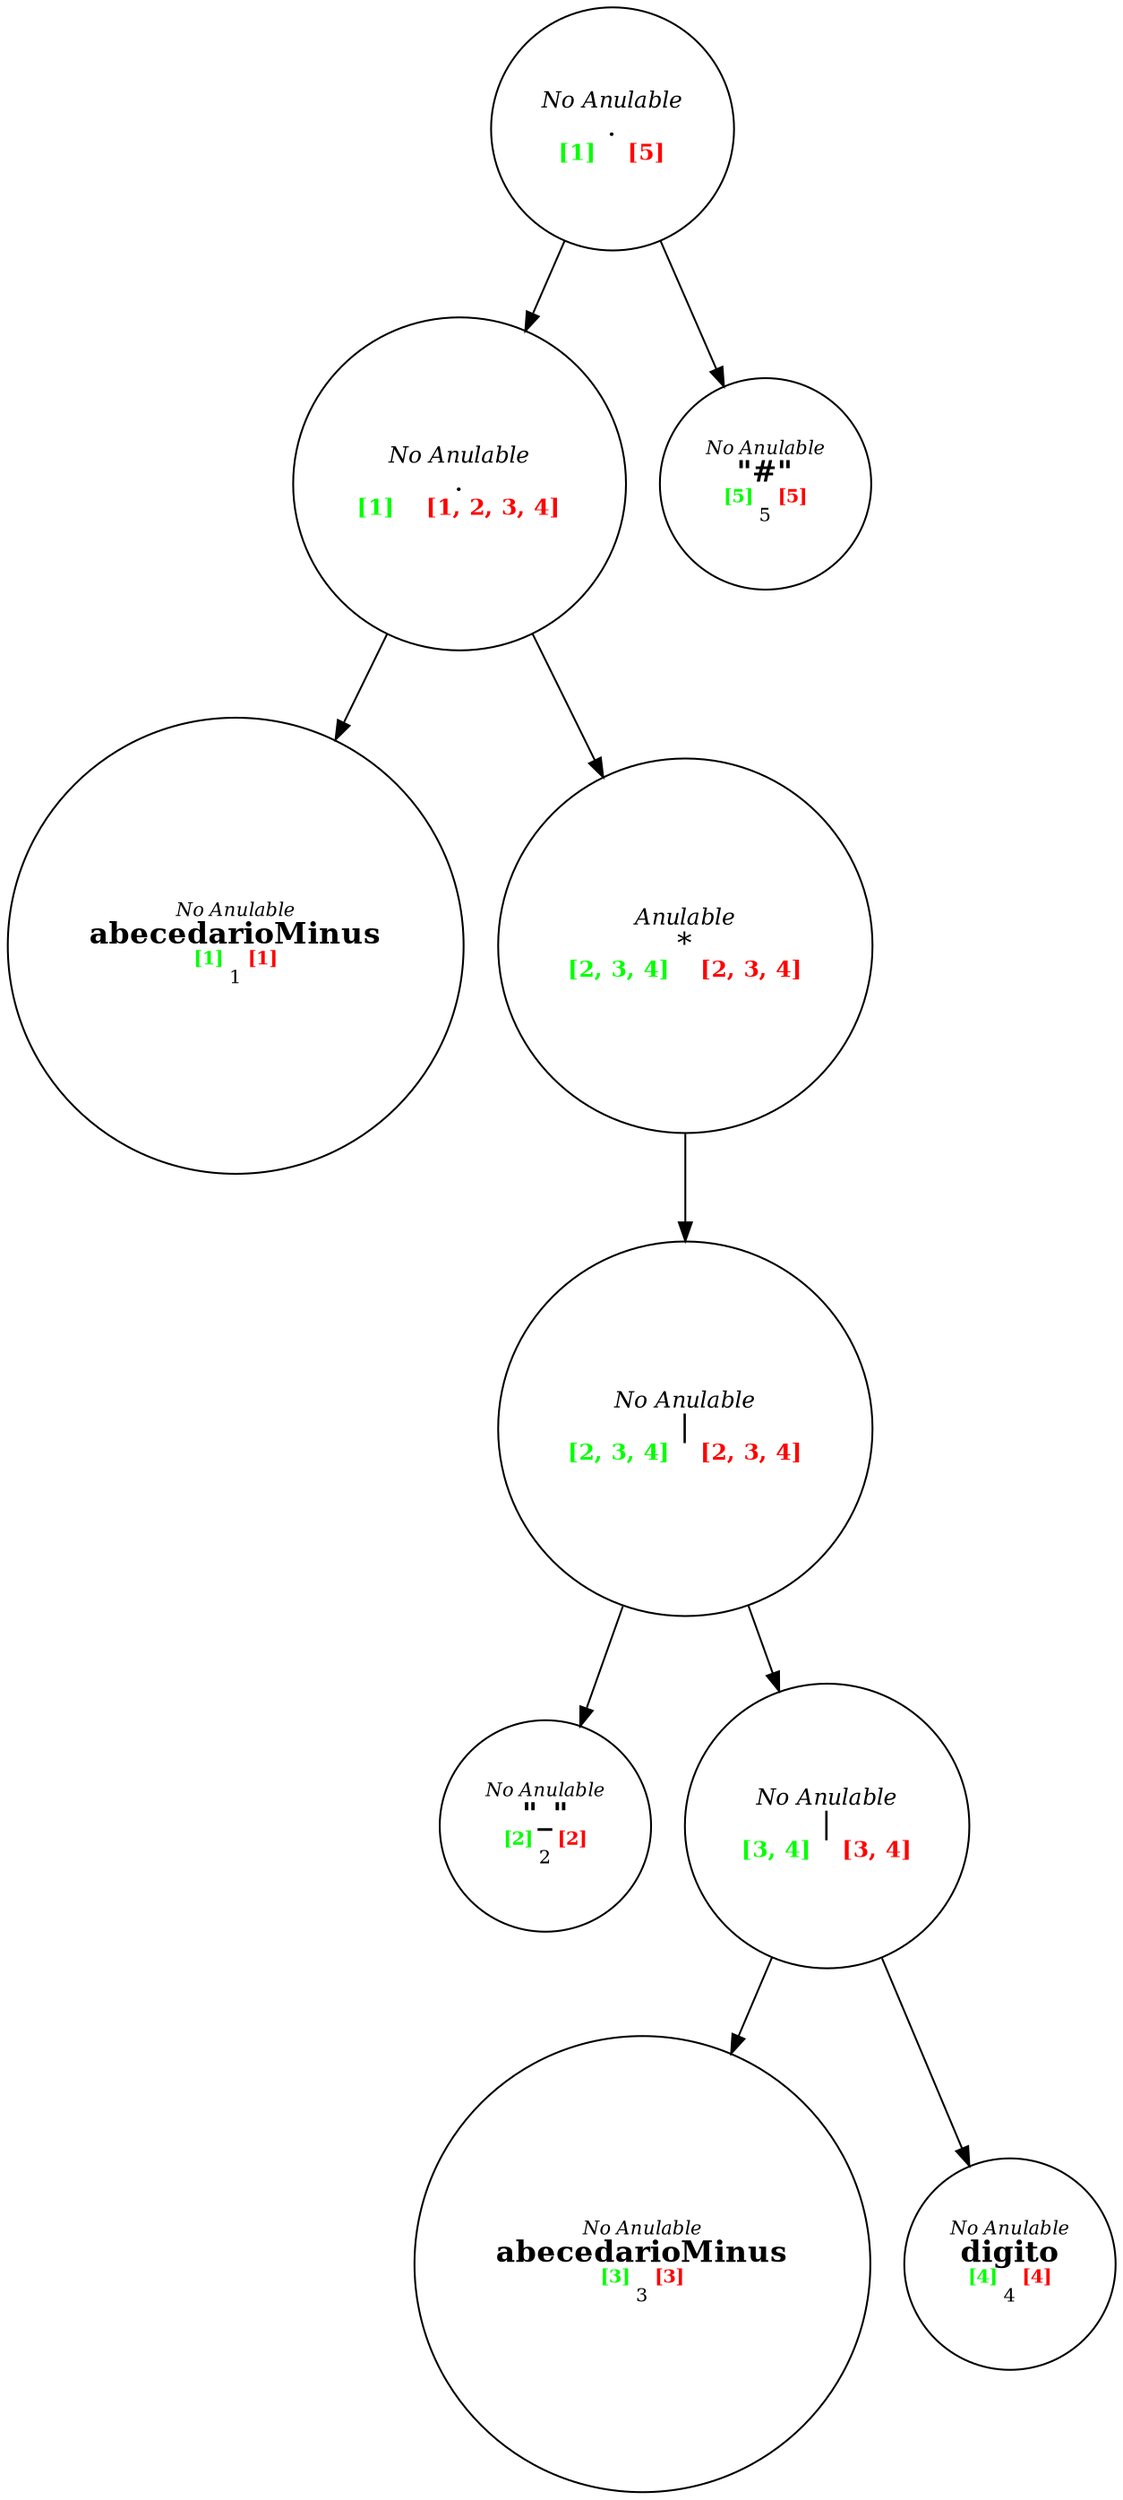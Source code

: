 digraph arbol {N_1[shape = circle, label=<<FONT POINT-SIZE="12"><I>No Anulable</I><BR/><FONT POINT-SIZE="16">.</FONT><BR/><FONT COLOR="green"><B>[1]</B></FONT>    <FONT COLOR="red"><B>[5]</B></FONT></FONT>>]N_2[shape = circle, label=<<FONT POINT-SIZE="12"><I>No Anulable</I><BR/><FONT POINT-SIZE="16">.</FONT><BR/><FONT COLOR="green"><B>[1]</B></FONT>    <FONT COLOR="red"><B>[1, 2, 3, 4]</B></FONT></FONT>>]N_1 -> N_2;
N_3[shape = circle, label=<<FONT POINT-SIZE="10"><I>No Anulable</I><BR/><B><FONT POINT-SIZE="16">abecedarioMinus</FONT></B><BR/><FONT COLOR="green"><B>[1]</B></FONT>    <FONT COLOR="red"><B>[1]</B></FONT><BR/>1</FONT>>]N_2 -> N_3;
N_4[shape = circle, label=<<FONT POINT-SIZE="12"><I>Anulable</I><BR/><FONT POINT-SIZE="16">*</FONT><BR/><FONT COLOR="green"><B>[2, 3, 4]</B></FONT>    <FONT COLOR="red"><B>[2, 3, 4]</B></FONT></FONT>>]N_2 -> N_4;
N_5[shape = circle, label=<<FONT POINT-SIZE="12"><I>No Anulable</I><BR/><FONT POINT-SIZE="16">|</FONT><BR/><FONT COLOR="green"><B>[2, 3, 4]</B></FONT>    <FONT COLOR="red"><B>[2, 3, 4]</B></FONT></FONT>>]N_4 -> N_5;
N_6[shape = circle, label=<<FONT POINT-SIZE="10"><I>No Anulable</I><BR/><B><FONT POINT-SIZE="16">"_"</FONT></B><BR/><FONT COLOR="green"><B>[2]</B></FONT>    <FONT COLOR="red"><B>[2]</B></FONT><BR/>2</FONT>>]N_5 -> N_6;
N_7[shape = circle, label=<<FONT POINT-SIZE="12"><I>No Anulable</I><BR/><FONT POINT-SIZE="16">|</FONT><BR/><FONT COLOR="green"><B>[3, 4]</B></FONT>    <FONT COLOR="red"><B>[3, 4]</B></FONT></FONT>>]N_5 -> N_7;
N_8[shape = circle, label=<<FONT POINT-SIZE="10"><I>No Anulable</I><BR/><B><FONT POINT-SIZE="16">abecedarioMinus</FONT></B><BR/><FONT COLOR="green"><B>[3]</B></FONT>    <FONT COLOR="red"><B>[3]</B></FONT><BR/>3</FONT>>]N_7 -> N_8;
N_9[shape = circle, label=<<FONT POINT-SIZE="10"><I>No Anulable</I><BR/><B><FONT POINT-SIZE="16">digito</FONT></B><BR/><FONT COLOR="green"><B>[4]</B></FONT>    <FONT COLOR="red"><B>[4]</B></FONT><BR/>4</FONT>>]N_7 -> N_9;
N_10[shape = circle, label=<<FONT POINT-SIZE="10"><I>No Anulable</I><BR/><B><FONT POINT-SIZE="16">"#"</FONT></B><BR/><FONT COLOR="green"><B>[5]</B></FONT>    <FONT COLOR="red"><B>[5]</B></FONT><BR/>5</FONT>>]N_1 -> N_10;
}
